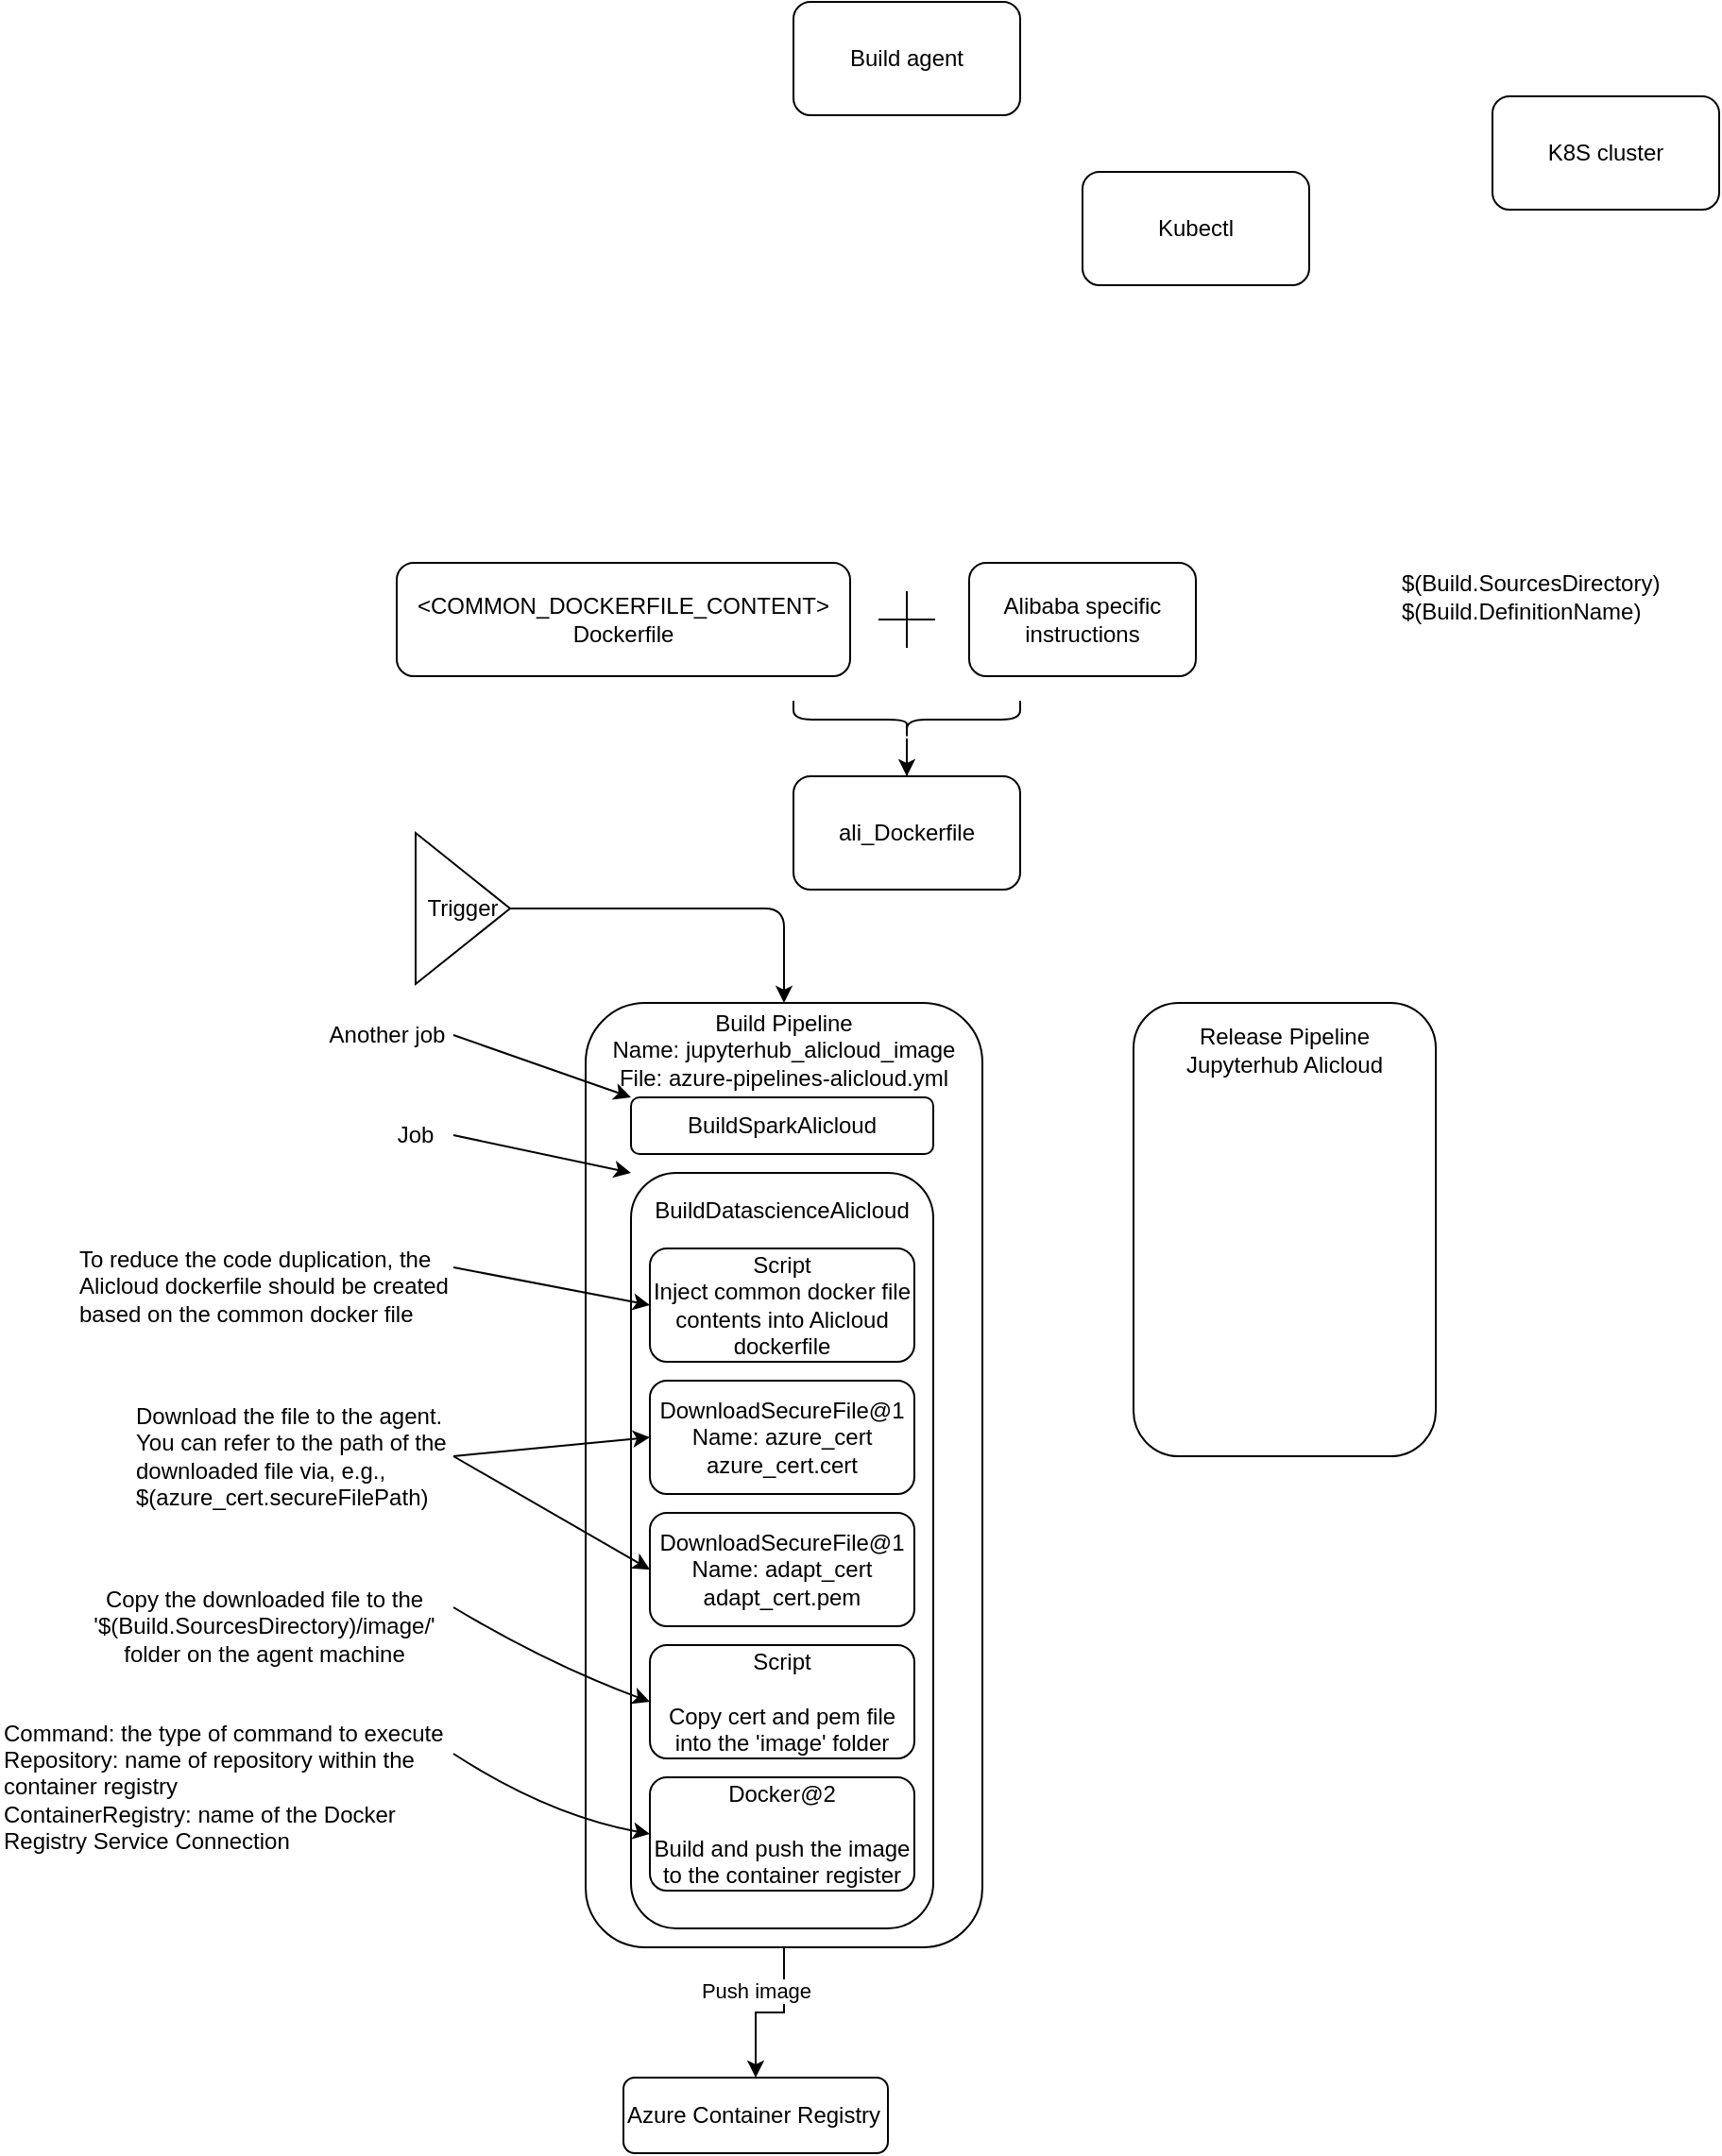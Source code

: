 <mxfile version="14.6.6" type="github">
  <diagram name="Page-1" id="c7558073-3199-34d8-9f00-42111426c3f3">
    <mxGraphModel dx="1848" dy="446" grid="1" gridSize="10" guides="1" tooltips="1" connect="1" arrows="1" fold="1" page="1" pageScale="1" pageWidth="826" pageHeight="1169" background="#ffffff" math="0" shadow="0">
      <root>
        <mxCell id="0" />
        <mxCell id="1" parent="0" />
        <mxCell id="DJit7XBmtXHK6iYe5bfM-96" value="&amp;lt;COMMON_DOCKERFILE_CONTENT&amp;gt;&lt;br&gt;Dockerfile" style="rounded=1;whiteSpace=wrap;html=1;" parent="1" vertex="1">
          <mxGeometry x="50" y="327" width="240" height="60" as="geometry" />
        </mxCell>
        <mxCell id="DJit7XBmtXHK6iYe5bfM-98" value="Alibaba specific instructions" style="rounded=1;whiteSpace=wrap;html=1;" parent="1" vertex="1">
          <mxGeometry x="353" y="327" width="120" height="60" as="geometry" />
        </mxCell>
        <mxCell id="DJit7XBmtXHK6iYe5bfM-101" value="" style="shape=cross;whiteSpace=wrap;html=1;size=0;" parent="1" vertex="1">
          <mxGeometry x="305" y="342" width="30" height="30" as="geometry" />
        </mxCell>
        <mxCell id="DJit7XBmtXHK6iYe5bfM-106" value="" style="edgeStyle=orthogonalEdgeStyle;rounded=0;orthogonalLoop=1;jettySize=auto;html=1;" parent="1" source="DJit7XBmtXHK6iYe5bfM-104" target="DJit7XBmtXHK6iYe5bfM-105" edge="1">
          <mxGeometry relative="1" as="geometry" />
        </mxCell>
        <mxCell id="DJit7XBmtXHK6iYe5bfM-104" value="" style="shape=curlyBracket;whiteSpace=wrap;html=1;rounded=1;flipH=1;rotation=90;" parent="1" vertex="1">
          <mxGeometry x="310" y="350" width="20" height="120" as="geometry" />
        </mxCell>
        <mxCell id="DJit7XBmtXHK6iYe5bfM-105" value="ali_Dockerfile" style="whiteSpace=wrap;html=1;rounded=1;" parent="1" vertex="1">
          <mxGeometry x="260" y="440" width="120" height="60" as="geometry" />
        </mxCell>
        <mxCell id="DJit7XBmtXHK6iYe5bfM-115" value="" style="edgeStyle=orthogonalEdgeStyle;rounded=0;orthogonalLoop=1;jettySize=auto;html=1;" parent="1" source="DJit7XBmtXHK6iYe5bfM-107" target="DJit7XBmtXHK6iYe5bfM-114" edge="1">
          <mxGeometry relative="1" as="geometry" />
        </mxCell>
        <mxCell id="DJit7XBmtXHK6iYe5bfM-116" value="Push image" style="edgeLabel;html=1;align=center;verticalAlign=middle;resizable=0;points=[];" parent="DJit7XBmtXHK6iYe5bfM-115" vertex="1" connectable="0">
          <mxGeometry x="0.243" y="1" relative="1" as="geometry">
            <mxPoint x="-1" y="-14.12" as="offset" />
          </mxGeometry>
        </mxCell>
        <mxCell id="DJit7XBmtXHK6iYe5bfM-107" value="" style="rounded=1;whiteSpace=wrap;html=1;" parent="1" vertex="1">
          <mxGeometry x="150" y="560" width="210" height="500" as="geometry" />
        </mxCell>
        <mxCell id="DJit7XBmtXHK6iYe5bfM-108" value="Build Pipeline&lt;br&gt;Name: jupyterhub_alicloud_image&lt;br&gt;File:&amp;nbsp;azure-pipelines-alicloud.yml" style="text;html=1;strokeColor=none;fillColor=none;align=center;verticalAlign=middle;whiteSpace=wrap;rounded=0;" parent="1" vertex="1">
          <mxGeometry x="160" y="567" width="190" height="35" as="geometry" />
        </mxCell>
        <mxCell id="DJit7XBmtXHK6iYe5bfM-109" value="" style="rounded=1;whiteSpace=wrap;html=1;" parent="1" vertex="1">
          <mxGeometry x="440" y="560" width="160" height="240" as="geometry" />
        </mxCell>
        <mxCell id="DJit7XBmtXHK6iYe5bfM-110" value="Release Pipeline&lt;br&gt;Jupyterhub Alicloud" style="text;html=1;strokeColor=none;fillColor=none;align=center;verticalAlign=middle;whiteSpace=wrap;rounded=0;" parent="1" vertex="1">
          <mxGeometry x="440" y="567" width="160" height="35" as="geometry" />
        </mxCell>
        <mxCell id="DJit7XBmtXHK6iYe5bfM-111" value="Build agent" style="rounded=1;whiteSpace=wrap;html=1;" parent="1" vertex="1">
          <mxGeometry x="260" y="30" width="120" height="60" as="geometry" />
        </mxCell>
        <mxCell id="DJit7XBmtXHK6iYe5bfM-112" value="K8S cluster" style="rounded=1;whiteSpace=wrap;html=1;" parent="1" vertex="1">
          <mxGeometry x="630" y="80" width="120" height="60" as="geometry" />
        </mxCell>
        <mxCell id="DJit7XBmtXHK6iYe5bfM-113" value="Kubectl" style="rounded=1;whiteSpace=wrap;html=1;" parent="1" vertex="1">
          <mxGeometry x="413" y="120" width="120" height="60" as="geometry" />
        </mxCell>
        <mxCell id="DJit7XBmtXHK6iYe5bfM-114" value="Azure Container Registry" style="rounded=1;whiteSpace=wrap;html=1;align=left;" parent="1" vertex="1">
          <mxGeometry x="170" y="1129" width="140" height="40" as="geometry" />
        </mxCell>
        <mxCell id="DJit7XBmtXHK6iYe5bfM-117" value="$(Build.SourcesDirectory)&lt;br&gt;$(Build.DefinitionName)" style="text;html=1;strokeColor=none;fillColor=none;align=left;verticalAlign=middle;whiteSpace=wrap;rounded=0;" parent="1" vertex="1">
          <mxGeometry x="580" y="270" width="160" height="150" as="geometry" />
        </mxCell>
        <mxCell id="DJit7XBmtXHK6iYe5bfM-119" value="BuildSparkAlicloud" style="rounded=1;whiteSpace=wrap;html=1;" parent="1" vertex="1">
          <mxGeometry x="174" y="610" width="160" height="30" as="geometry" />
        </mxCell>
        <mxCell id="DJit7XBmtXHK6iYe5bfM-120" value="" style="rounded=1;whiteSpace=wrap;html=1;" parent="1" vertex="1">
          <mxGeometry x="174" y="650" width="160" height="400" as="geometry" />
        </mxCell>
        <mxCell id="DJit7XBmtXHK6iYe5bfM-121" value="BuildDatascienceAlicloud" style="text;html=1;strokeColor=none;fillColor=none;align=center;verticalAlign=middle;whiteSpace=wrap;rounded=0;" parent="1" vertex="1">
          <mxGeometry x="234" y="660" width="40" height="20" as="geometry" />
        </mxCell>
        <mxCell id="DJit7XBmtXHK6iYe5bfM-118" value="Script&lt;br&gt;Inject common docker file contents into Alicloud dockerfile" style="rounded=1;whiteSpace=wrap;html=1;" parent="1" vertex="1">
          <mxGeometry x="184" y="690" width="140" height="60" as="geometry" />
        </mxCell>
        <mxCell id="DJit7XBmtXHK6iYe5bfM-122" value="DownloadSecureFile@1&lt;br&gt;Name: azure_cert&lt;br&gt;azure_cert.cert" style="rounded=1;whiteSpace=wrap;html=1;" parent="1" vertex="1">
          <mxGeometry x="184" y="760" width="140" height="60" as="geometry" />
        </mxCell>
        <mxCell id="DJit7XBmtXHK6iYe5bfM-123" value="DownloadSecureFile@1&lt;br&gt;Name: adapt_cert&lt;br&gt;adapt_cert.pem" style="rounded=1;whiteSpace=wrap;html=1;" parent="1" vertex="1">
          <mxGeometry x="184" y="830" width="140" height="60" as="geometry" />
        </mxCell>
        <mxCell id="DJit7XBmtXHK6iYe5bfM-124" value="Script&lt;br&gt;&lt;br&gt;Copy cert and pem file into the &#39;image&#39; folder" style="rounded=1;whiteSpace=wrap;html=1;" parent="1" vertex="1">
          <mxGeometry x="184" y="900" width="140" height="60" as="geometry" />
        </mxCell>
        <mxCell id="DJit7XBmtXHK6iYe5bfM-125" value="Docker@2&lt;br&gt;&lt;br&gt;Build and push the image to the container register" style="rounded=1;whiteSpace=wrap;html=1;" parent="1" vertex="1">
          <mxGeometry x="184" y="970" width="140" height="60" as="geometry" />
        </mxCell>
        <mxCell id="DJit7XBmtXHK6iYe5bfM-126" value="Download the file to the agent. You can refer to the path of the downloaded file via, e.g., $(azure_cert.secureFilePath)" style="text;html=1;strokeColor=none;fillColor=none;align=left;verticalAlign=middle;whiteSpace=wrap;rounded=0;" parent="1" vertex="1">
          <mxGeometry x="-90" y="770" width="170" height="60" as="geometry" />
        </mxCell>
        <mxCell id="DJit7XBmtXHK6iYe5bfM-127" value="" style="curved=1;endArrow=classic;html=1;exitX=1;exitY=0.5;exitDx=0;exitDy=0;entryX=0;entryY=0.5;entryDx=0;entryDy=0;" parent="1" source="DJit7XBmtXHK6iYe5bfM-126" target="DJit7XBmtXHK6iYe5bfM-122" edge="1">
          <mxGeometry width="50" height="50" relative="1" as="geometry">
            <mxPoint x="30" y="870" as="sourcePoint" />
            <mxPoint x="80" y="820" as="targetPoint" />
            <Array as="points" />
          </mxGeometry>
        </mxCell>
        <mxCell id="DJit7XBmtXHK6iYe5bfM-128" value="" style="curved=1;endArrow=classic;html=1;exitX=1;exitY=0.5;exitDx=0;exitDy=0;entryX=0;entryY=0.5;entryDx=0;entryDy=0;" parent="1" source="DJit7XBmtXHK6iYe5bfM-126" target="DJit7XBmtXHK6iYe5bfM-123" edge="1">
          <mxGeometry width="50" height="50" relative="1" as="geometry">
            <mxPoint x="50" y="790" as="sourcePoint" />
            <mxPoint x="180" y="800" as="targetPoint" />
            <Array as="points" />
          </mxGeometry>
        </mxCell>
        <mxCell id="DJit7XBmtXHK6iYe5bfM-129" value="Copy the downloaded file to the &#39;$(Build.SourcesDirectory)/image/&#39; folder on the agent machine" style="text;html=1;strokeColor=none;fillColor=none;align=center;verticalAlign=middle;whiteSpace=wrap;rounded=0;" parent="1" vertex="1">
          <mxGeometry x="-120" y="870" width="200" height="40" as="geometry" />
        </mxCell>
        <mxCell id="DJit7XBmtXHK6iYe5bfM-130" value="" style="curved=1;endArrow=classic;html=1;exitX=1;exitY=0.25;exitDx=0;exitDy=0;entryX=0;entryY=0.5;entryDx=0;entryDy=0;" parent="1" source="DJit7XBmtXHK6iYe5bfM-129" target="DJit7XBmtXHK6iYe5bfM-124" edge="1">
          <mxGeometry width="50" height="50" relative="1" as="geometry">
            <mxPoint x="20" y="1010" as="sourcePoint" />
            <mxPoint x="70" y="960" as="targetPoint" />
            <Array as="points">
              <mxPoint x="130" y="910" />
            </Array>
          </mxGeometry>
        </mxCell>
        <mxCell id="il-n5H-Y7gPzBwniJYFg-1" value="Trigger" style="triangle;whiteSpace=wrap;html=1;" vertex="1" parent="1">
          <mxGeometry x="60" y="470" width="50" height="80" as="geometry" />
        </mxCell>
        <mxCell id="il-n5H-Y7gPzBwniJYFg-2" value="" style="endArrow=classic;html=1;exitX=1;exitY=0.5;exitDx=0;exitDy=0;entryX=0.5;entryY=0;entryDx=0;entryDy=0;" edge="1" parent="1" source="il-n5H-Y7gPzBwniJYFg-1" target="DJit7XBmtXHK6iYe5bfM-107">
          <mxGeometry width="50" height="50" relative="1" as="geometry">
            <mxPoint x="70" y="600" as="sourcePoint" />
            <mxPoint x="120" y="550" as="targetPoint" />
            <Array as="points">
              <mxPoint x="255" y="510" />
            </Array>
          </mxGeometry>
        </mxCell>
        <mxCell id="il-n5H-Y7gPzBwniJYFg-3" value="Command: the type of command to execute&lt;br&gt;Repository: name of repository within the container registry&lt;br&gt;ContainerRegistry: name of the Docker Registry Service Connection" style="text;html=1;strokeColor=none;fillColor=none;align=left;verticalAlign=middle;whiteSpace=wrap;rounded=0;" vertex="1" parent="1">
          <mxGeometry x="-160" y="940" width="240" height="70" as="geometry" />
        </mxCell>
        <mxCell id="il-n5H-Y7gPzBwniJYFg-5" value="" style="curved=1;endArrow=classic;html=1;exitX=1;exitY=0.25;exitDx=0;exitDy=0;entryX=0;entryY=0.5;entryDx=0;entryDy=0;" edge="1" parent="1" source="il-n5H-Y7gPzBwniJYFg-3" target="DJit7XBmtXHK6iYe5bfM-125">
          <mxGeometry width="50" height="50" relative="1" as="geometry">
            <mxPoint x="80" y="1110" as="sourcePoint" />
            <mxPoint x="130" y="1060" as="targetPoint" />
            <Array as="points">
              <mxPoint x="130" y="990" />
            </Array>
          </mxGeometry>
        </mxCell>
        <mxCell id="il-n5H-Y7gPzBwniJYFg-6" value="To reduce the code duplication, the Alicloud dockerfile should be created based on the common docker file" style="text;html=1;strokeColor=none;fillColor=none;align=left;verticalAlign=middle;whiteSpace=wrap;rounded=0;" vertex="1" parent="1">
          <mxGeometry x="-120" y="690" width="200" height="40" as="geometry" />
        </mxCell>
        <mxCell id="il-n5H-Y7gPzBwniJYFg-8" value="" style="curved=1;endArrow=classic;html=1;exitX=1;exitY=0.25;exitDx=0;exitDy=0;entryX=0;entryY=0.5;entryDx=0;entryDy=0;" edge="1" parent="1" source="il-n5H-Y7gPzBwniJYFg-6" target="DJit7XBmtXHK6iYe5bfM-118">
          <mxGeometry width="50" height="50" relative="1" as="geometry">
            <mxPoint x="-150" y="620" as="sourcePoint" />
            <mxPoint x="-100" y="570" as="targetPoint" />
            <Array as="points" />
          </mxGeometry>
        </mxCell>
        <mxCell id="il-n5H-Y7gPzBwniJYFg-9" value="Job" style="text;html=1;strokeColor=none;fillColor=none;align=center;verticalAlign=middle;whiteSpace=wrap;rounded=0;" vertex="1" parent="1">
          <mxGeometry x="40" y="620" width="40" height="20" as="geometry" />
        </mxCell>
        <mxCell id="il-n5H-Y7gPzBwniJYFg-10" value="Another job" style="text;html=1;strokeColor=none;fillColor=none;align=center;verticalAlign=middle;whiteSpace=wrap;rounded=0;" vertex="1" parent="1">
          <mxGeometry x="10" y="567" width="70" height="20" as="geometry" />
        </mxCell>
        <mxCell id="il-n5H-Y7gPzBwniJYFg-12" value="" style="curved=1;endArrow=classic;html=1;exitX=1;exitY=0.5;exitDx=0;exitDy=0;entryX=0;entryY=0;entryDx=0;entryDy=0;" edge="1" parent="1" source="il-n5H-Y7gPzBwniJYFg-9" target="DJit7XBmtXHK6iYe5bfM-120">
          <mxGeometry width="50" height="50" relative="1" as="geometry">
            <mxPoint x="50" y="780" as="sourcePoint" />
            <mxPoint x="100" y="730" as="targetPoint" />
            <Array as="points" />
          </mxGeometry>
        </mxCell>
        <mxCell id="il-n5H-Y7gPzBwniJYFg-13" value="" style="curved=1;endArrow=classic;html=1;exitX=1;exitY=0.5;exitDx=0;exitDy=0;entryX=0;entryY=0;entryDx=0;entryDy=0;" edge="1" parent="1" source="il-n5H-Y7gPzBwniJYFg-10" target="DJit7XBmtXHK6iYe5bfM-119">
          <mxGeometry width="50" height="50" relative="1" as="geometry">
            <mxPoint x="-120" y="640" as="sourcePoint" />
            <mxPoint x="-70" y="590" as="targetPoint" />
            <Array as="points" />
          </mxGeometry>
        </mxCell>
      </root>
    </mxGraphModel>
  </diagram>
</mxfile>
